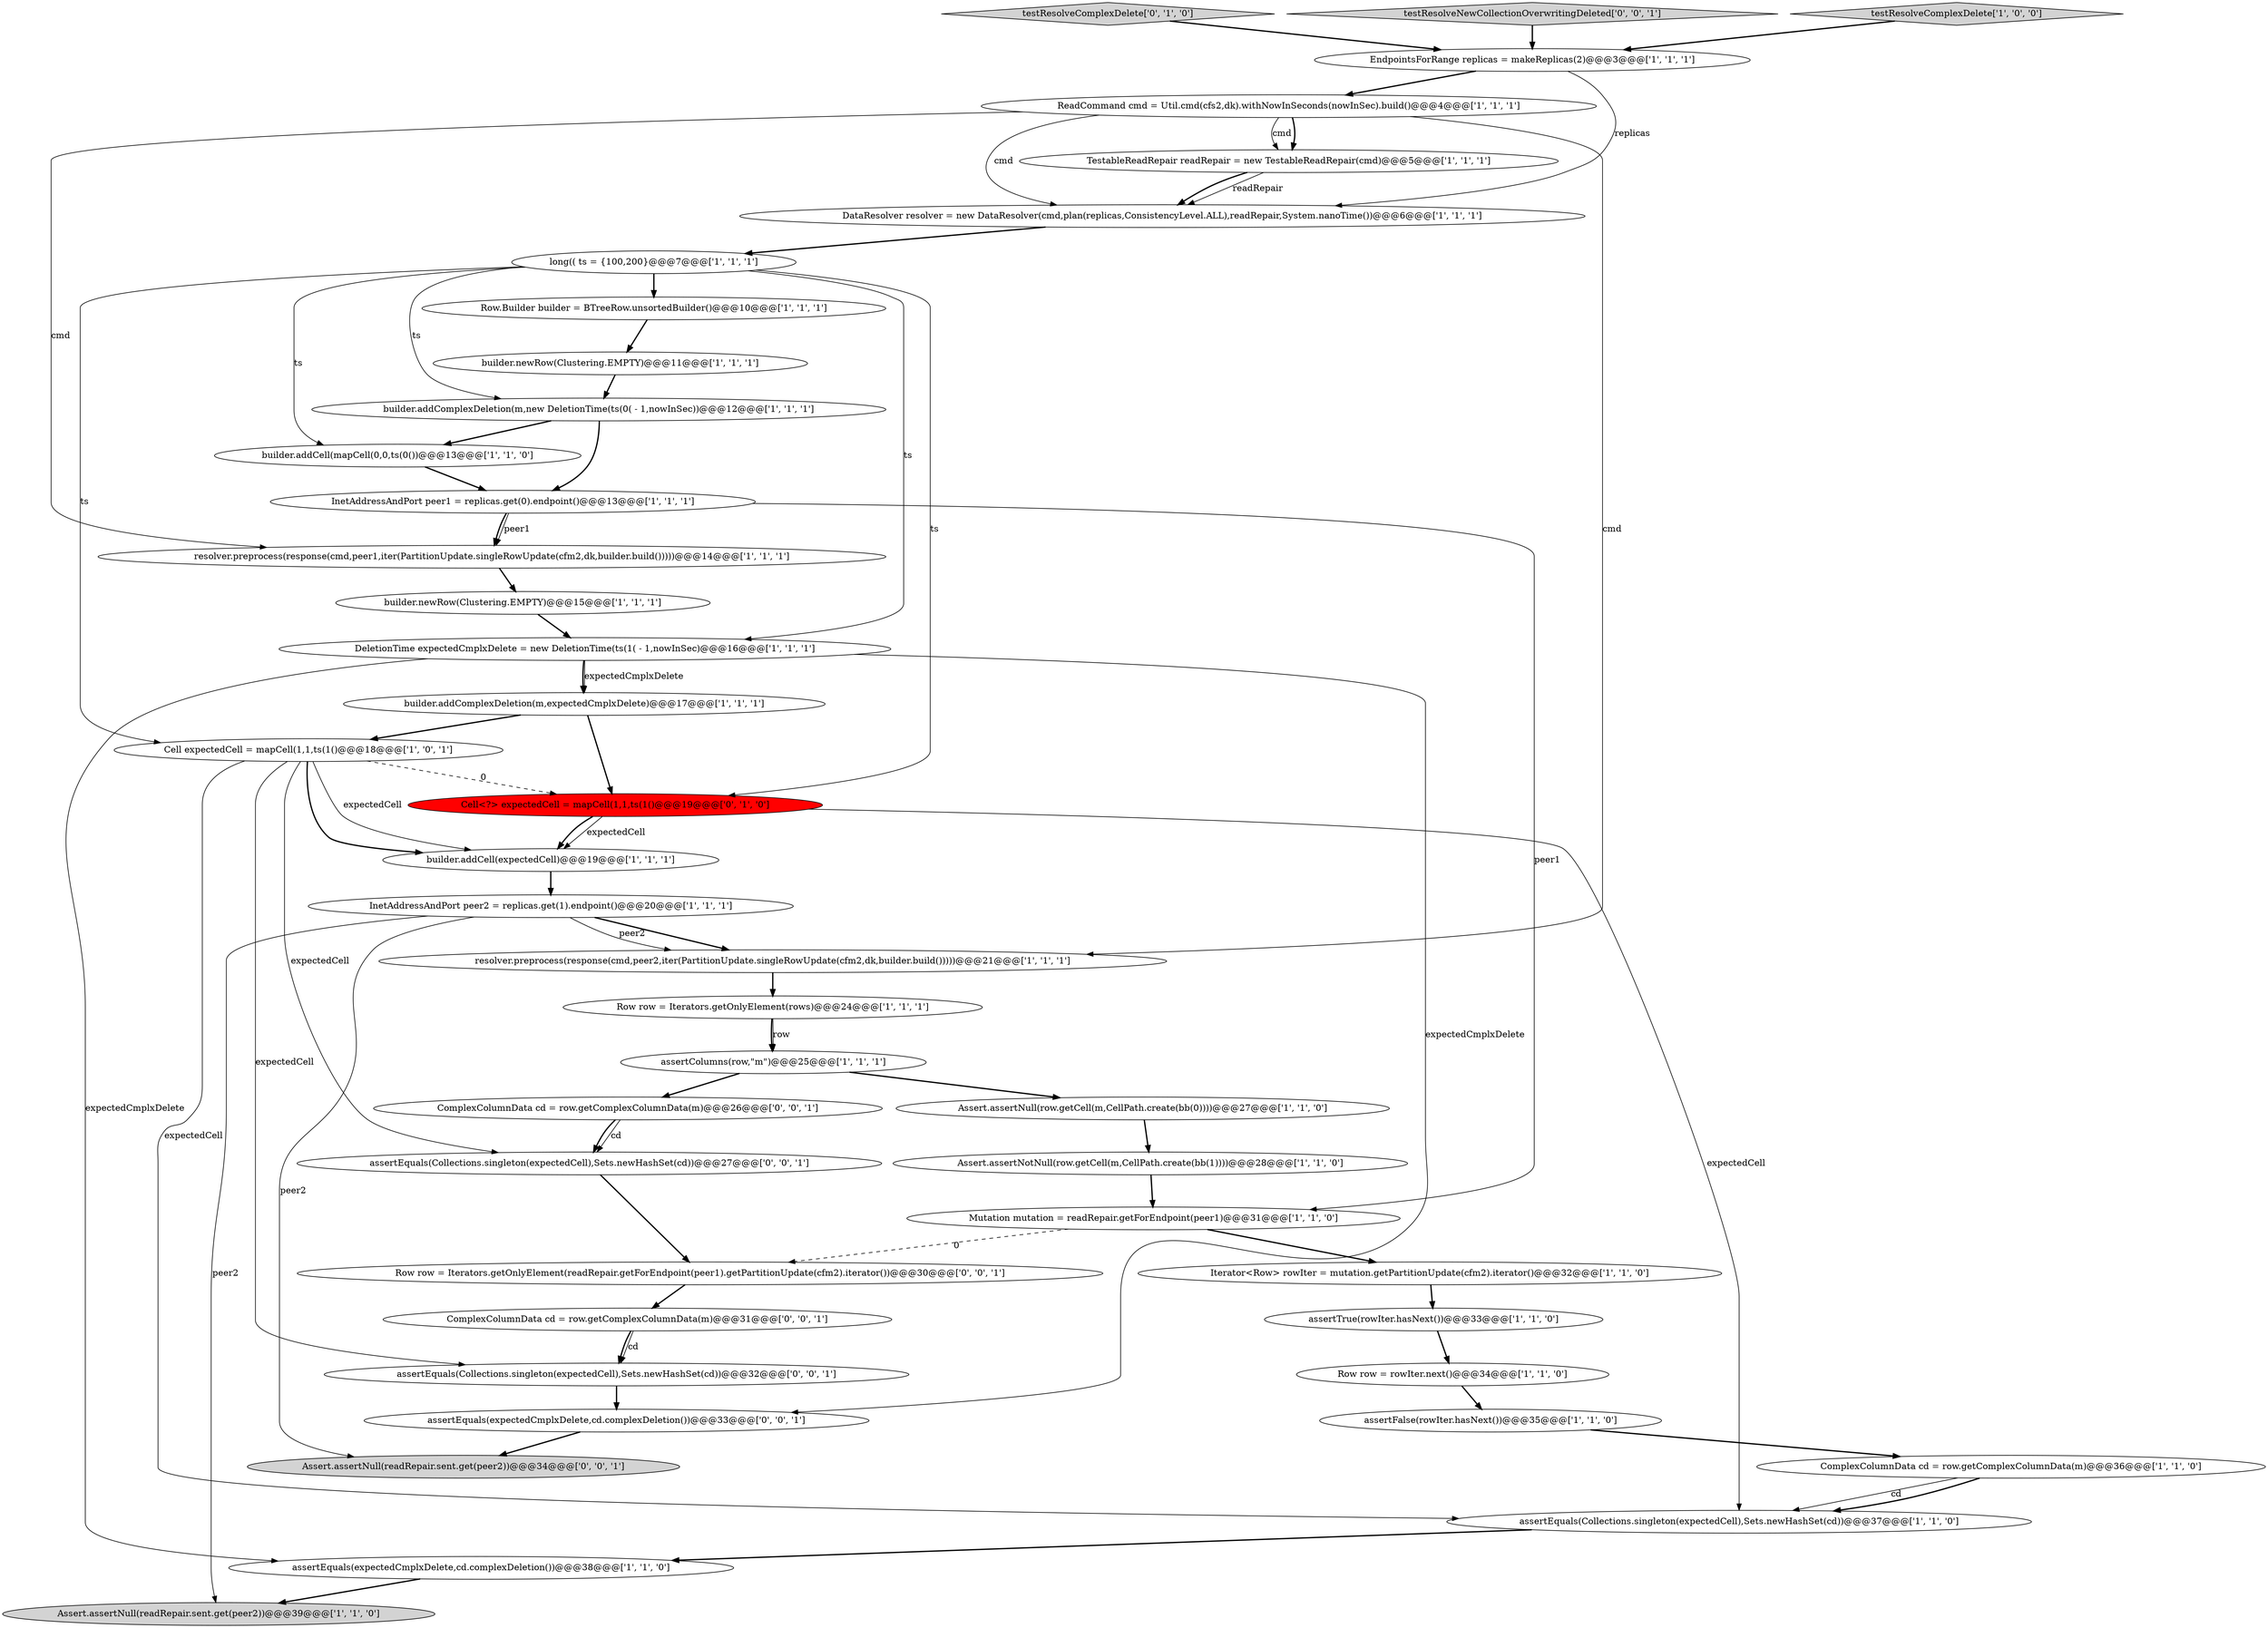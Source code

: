 digraph {
9 [style = filled, label = "assertColumns(row,\"m\")@@@25@@@['1', '1', '1']", fillcolor = white, shape = ellipse image = "AAA0AAABBB1BBB"];
41 [style = filled, label = "Assert.assertNull(readRepair.sent.get(peer2))@@@34@@@['0', '0', '1']", fillcolor = lightgray, shape = ellipse image = "AAA0AAABBB3BBB"];
39 [style = filled, label = "assertEquals(expectedCmplxDelete,cd.complexDeletion())@@@33@@@['0', '0', '1']", fillcolor = white, shape = ellipse image = "AAA0AAABBB3BBB"];
4 [style = filled, label = "assertFalse(rowIter.hasNext())@@@35@@@['1', '1', '0']", fillcolor = white, shape = ellipse image = "AAA0AAABBB1BBB"];
36 [style = filled, label = "Row row = Iterators.getOnlyElement(readRepair.getForEndpoint(peer1).getPartitionUpdate(cfm2).iterator())@@@30@@@['0', '0', '1']", fillcolor = white, shape = ellipse image = "AAA0AAABBB3BBB"];
10 [style = filled, label = "Cell expectedCell = mapCell(1,1,ts(1()@@@18@@@['1', '0', '1']", fillcolor = white, shape = ellipse image = "AAA0AAABBB1BBB"];
5 [style = filled, label = "Row row = rowIter.next()@@@34@@@['1', '1', '0']", fillcolor = white, shape = ellipse image = "AAA0AAABBB1BBB"];
23 [style = filled, label = "DeletionTime expectedCmplxDelete = new DeletionTime(ts(1( - 1,nowInSec)@@@16@@@['1', '1', '1']", fillcolor = white, shape = ellipse image = "AAA0AAABBB1BBB"];
17 [style = filled, label = "builder.addCell(expectedCell)@@@19@@@['1', '1', '1']", fillcolor = white, shape = ellipse image = "AAA0AAABBB1BBB"];
25 [style = filled, label = "ComplexColumnData cd = row.getComplexColumnData(m)@@@36@@@['1', '1', '0']", fillcolor = white, shape = ellipse image = "AAA0AAABBB1BBB"];
27 [style = filled, label = "DataResolver resolver = new DataResolver(cmd,plan(replicas,ConsistencyLevel.ALL),readRepair,System.nanoTime())@@@6@@@['1', '1', '1']", fillcolor = white, shape = ellipse image = "AAA0AAABBB1BBB"];
30 [style = filled, label = "Row.Builder builder = BTreeRow.unsortedBuilder()@@@10@@@['1', '1', '1']", fillcolor = white, shape = ellipse image = "AAA0AAABBB1BBB"];
0 [style = filled, label = "Row row = Iterators.getOnlyElement(rows)@@@24@@@['1', '1', '1']", fillcolor = white, shape = ellipse image = "AAA0AAABBB1BBB"];
32 [style = filled, label = "Cell<?> expectedCell = mapCell(1,1,ts(1()@@@19@@@['0', '1', '0']", fillcolor = red, shape = ellipse image = "AAA1AAABBB2BBB"];
22 [style = filled, label = "builder.addComplexDeletion(m,new DeletionTime(ts(0( - 1,nowInSec))@@@12@@@['1', '1', '1']", fillcolor = white, shape = ellipse image = "AAA0AAABBB1BBB"];
40 [style = filled, label = "assertEquals(Collections.singleton(expectedCell),Sets.newHashSet(cd))@@@32@@@['0', '0', '1']", fillcolor = white, shape = ellipse image = "AAA0AAABBB3BBB"];
28 [style = filled, label = "Assert.assertNotNull(row.getCell(m,CellPath.create(bb(1))))@@@28@@@['1', '1', '0']", fillcolor = white, shape = ellipse image = "AAA0AAABBB1BBB"];
33 [style = filled, label = "testResolveComplexDelete['0', '1', '0']", fillcolor = lightgray, shape = diamond image = "AAA0AAABBB2BBB"];
34 [style = filled, label = "testResolveNewCollectionOverwritingDeleted['0', '0', '1']", fillcolor = lightgray, shape = diamond image = "AAA0AAABBB3BBB"];
29 [style = filled, label = "Assert.assertNull(readRepair.sent.get(peer2))@@@39@@@['1', '1', '0']", fillcolor = lightgray, shape = ellipse image = "AAA0AAABBB1BBB"];
15 [style = filled, label = "Assert.assertNull(row.getCell(m,CellPath.create(bb(0))))@@@27@@@['1', '1', '0']", fillcolor = white, shape = ellipse image = "AAA0AAABBB1BBB"];
31 [style = filled, label = "TestableReadRepair readRepair = new TestableReadRepair(cmd)@@@5@@@['1', '1', '1']", fillcolor = white, shape = ellipse image = "AAA0AAABBB1BBB"];
11 [style = filled, label = "long(( ts = {100,200}@@@7@@@['1', '1', '1']", fillcolor = white, shape = ellipse image = "AAA0AAABBB1BBB"];
12 [style = filled, label = "assertTrue(rowIter.hasNext())@@@33@@@['1', '1', '0']", fillcolor = white, shape = ellipse image = "AAA0AAABBB1BBB"];
26 [style = filled, label = "builder.addCell(mapCell(0,0,ts(0())@@@13@@@['1', '1', '0']", fillcolor = white, shape = ellipse image = "AAA0AAABBB1BBB"];
35 [style = filled, label = "ComplexColumnData cd = row.getComplexColumnData(m)@@@26@@@['0', '0', '1']", fillcolor = white, shape = ellipse image = "AAA0AAABBB3BBB"];
1 [style = filled, label = "resolver.preprocess(response(cmd,peer2,iter(PartitionUpdate.singleRowUpdate(cfm2,dk,builder.build()))))@@@21@@@['1', '1', '1']", fillcolor = white, shape = ellipse image = "AAA0AAABBB1BBB"];
13 [style = filled, label = "builder.newRow(Clustering.EMPTY)@@@15@@@['1', '1', '1']", fillcolor = white, shape = ellipse image = "AAA0AAABBB1BBB"];
20 [style = filled, label = "testResolveComplexDelete['1', '0', '0']", fillcolor = lightgray, shape = diamond image = "AAA0AAABBB1BBB"];
7 [style = filled, label = "Iterator<Row> rowIter = mutation.getPartitionUpdate(cfm2).iterator()@@@32@@@['1', '1', '0']", fillcolor = white, shape = ellipse image = "AAA0AAABBB1BBB"];
37 [style = filled, label = "assertEquals(Collections.singleton(expectedCell),Sets.newHashSet(cd))@@@27@@@['0', '0', '1']", fillcolor = white, shape = ellipse image = "AAA0AAABBB3BBB"];
2 [style = filled, label = "assertEquals(expectedCmplxDelete,cd.complexDeletion())@@@38@@@['1', '1', '0']", fillcolor = white, shape = ellipse image = "AAA0AAABBB1BBB"];
38 [style = filled, label = "ComplexColumnData cd = row.getComplexColumnData(m)@@@31@@@['0', '0', '1']", fillcolor = white, shape = ellipse image = "AAA0AAABBB3BBB"];
19 [style = filled, label = "builder.newRow(Clustering.EMPTY)@@@11@@@['1', '1', '1']", fillcolor = white, shape = ellipse image = "AAA0AAABBB1BBB"];
14 [style = filled, label = "InetAddressAndPort peer2 = replicas.get(1).endpoint()@@@20@@@['1', '1', '1']", fillcolor = white, shape = ellipse image = "AAA0AAABBB1BBB"];
18 [style = filled, label = "builder.addComplexDeletion(m,expectedCmplxDelete)@@@17@@@['1', '1', '1']", fillcolor = white, shape = ellipse image = "AAA0AAABBB1BBB"];
8 [style = filled, label = "ReadCommand cmd = Util.cmd(cfs2,dk).withNowInSeconds(nowInSec).build()@@@4@@@['1', '1', '1']", fillcolor = white, shape = ellipse image = "AAA0AAABBB1BBB"];
21 [style = filled, label = "resolver.preprocess(response(cmd,peer1,iter(PartitionUpdate.singleRowUpdate(cfm2,dk,builder.build()))))@@@14@@@['1', '1', '1']", fillcolor = white, shape = ellipse image = "AAA0AAABBB1BBB"];
3 [style = filled, label = "EndpointsForRange replicas = makeReplicas(2)@@@3@@@['1', '1', '1']", fillcolor = white, shape = ellipse image = "AAA0AAABBB1BBB"];
16 [style = filled, label = "Mutation mutation = readRepair.getForEndpoint(peer1)@@@31@@@['1', '1', '0']", fillcolor = white, shape = ellipse image = "AAA0AAABBB1BBB"];
6 [style = filled, label = "assertEquals(Collections.singleton(expectedCell),Sets.newHashSet(cd))@@@37@@@['1', '1', '0']", fillcolor = white, shape = ellipse image = "AAA0AAABBB1BBB"];
24 [style = filled, label = "InetAddressAndPort peer1 = replicas.get(0).endpoint()@@@13@@@['1', '1', '1']", fillcolor = white, shape = ellipse image = "AAA0AAABBB1BBB"];
22->26 [style = bold, label=""];
8->1 [style = solid, label="cmd"];
0->9 [style = bold, label=""];
23->2 [style = solid, label="expectedCmplxDelete"];
32->17 [style = solid, label="expectedCell"];
10->37 [style = solid, label="expectedCell"];
12->5 [style = bold, label=""];
33->3 [style = bold, label=""];
4->25 [style = bold, label=""];
8->31 [style = bold, label=""];
37->36 [style = bold, label=""];
31->27 [style = solid, label="readRepair"];
7->12 [style = bold, label=""];
25->6 [style = solid, label="cd"];
23->39 [style = solid, label="expectedCmplxDelete"];
14->41 [style = solid, label="peer2"];
16->7 [style = bold, label=""];
10->40 [style = solid, label="expectedCell"];
10->17 [style = bold, label=""];
20->3 [style = bold, label=""];
1->0 [style = bold, label=""];
14->29 [style = solid, label="peer2"];
25->6 [style = bold, label=""];
26->24 [style = bold, label=""];
28->16 [style = bold, label=""];
8->31 [style = solid, label="cmd"];
9->35 [style = bold, label=""];
11->26 [style = solid, label="ts"];
14->1 [style = bold, label=""];
24->16 [style = solid, label="peer1"];
11->22 [style = solid, label="ts"];
6->2 [style = bold, label=""];
11->10 [style = solid, label="ts"];
8->21 [style = solid, label="cmd"];
0->9 [style = solid, label="row"];
30->19 [style = bold, label=""];
14->1 [style = solid, label="peer2"];
10->32 [style = dashed, label="0"];
40->39 [style = bold, label=""];
10->6 [style = solid, label="expectedCell"];
27->11 [style = bold, label=""];
31->27 [style = bold, label=""];
24->21 [style = bold, label=""];
18->10 [style = bold, label=""];
17->14 [style = bold, label=""];
15->28 [style = bold, label=""];
9->15 [style = bold, label=""];
35->37 [style = bold, label=""];
3->8 [style = bold, label=""];
34->3 [style = bold, label=""];
8->27 [style = solid, label="cmd"];
5->4 [style = bold, label=""];
23->18 [style = solid, label="expectedCmplxDelete"];
16->36 [style = dashed, label="0"];
13->23 [style = bold, label=""];
18->32 [style = bold, label=""];
10->17 [style = solid, label="expectedCell"];
38->40 [style = solid, label="cd"];
39->41 [style = bold, label=""];
24->21 [style = solid, label="peer1"];
11->32 [style = solid, label="ts"];
36->38 [style = bold, label=""];
22->24 [style = bold, label=""];
32->6 [style = solid, label="expectedCell"];
35->37 [style = solid, label="cd"];
2->29 [style = bold, label=""];
38->40 [style = bold, label=""];
11->23 [style = solid, label="ts"];
19->22 [style = bold, label=""];
32->17 [style = bold, label=""];
11->30 [style = bold, label=""];
23->18 [style = bold, label=""];
3->27 [style = solid, label="replicas"];
21->13 [style = bold, label=""];
}
